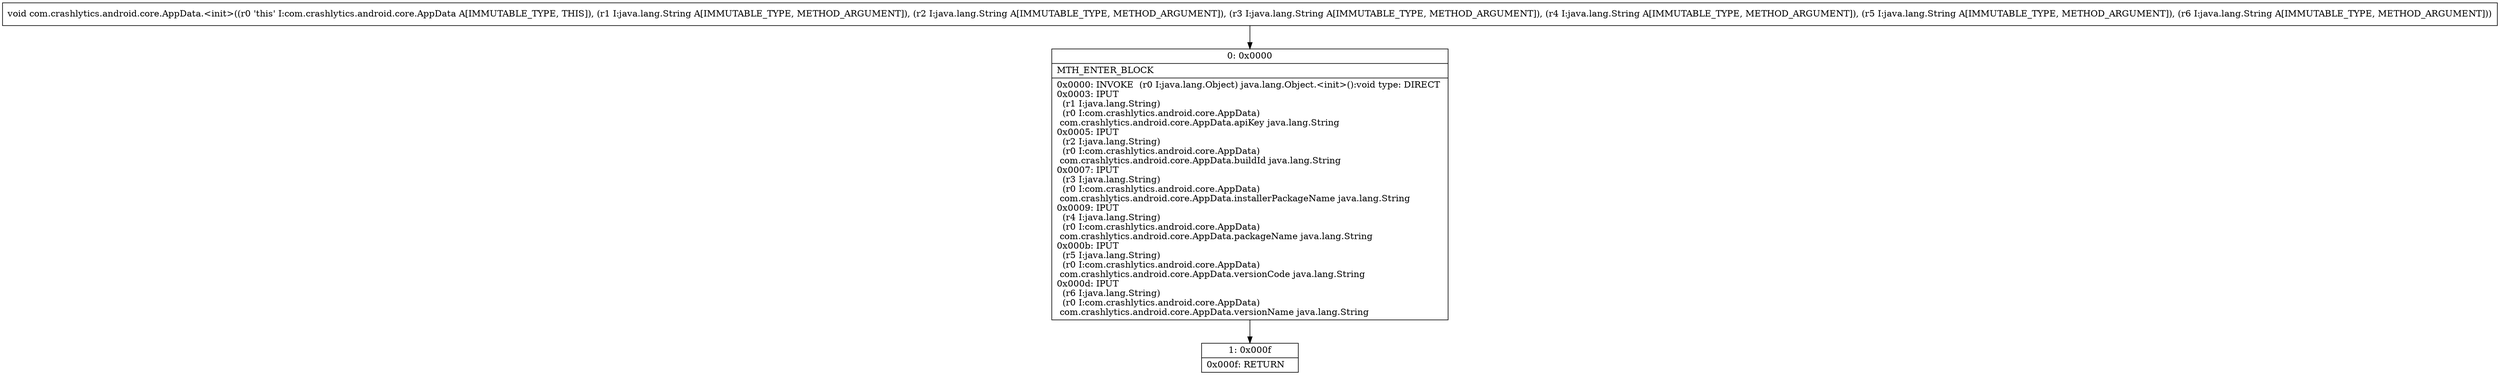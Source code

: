 digraph "CFG forcom.crashlytics.android.core.AppData.\<init\>(Ljava\/lang\/String;Ljava\/lang\/String;Ljava\/lang\/String;Ljava\/lang\/String;Ljava\/lang\/String;Ljava\/lang\/String;)V" {
Node_0 [shape=record,label="{0\:\ 0x0000|MTH_ENTER_BLOCK\l|0x0000: INVOKE  (r0 I:java.lang.Object) java.lang.Object.\<init\>():void type: DIRECT \l0x0003: IPUT  \l  (r1 I:java.lang.String)\l  (r0 I:com.crashlytics.android.core.AppData)\l com.crashlytics.android.core.AppData.apiKey java.lang.String \l0x0005: IPUT  \l  (r2 I:java.lang.String)\l  (r0 I:com.crashlytics.android.core.AppData)\l com.crashlytics.android.core.AppData.buildId java.lang.String \l0x0007: IPUT  \l  (r3 I:java.lang.String)\l  (r0 I:com.crashlytics.android.core.AppData)\l com.crashlytics.android.core.AppData.installerPackageName java.lang.String \l0x0009: IPUT  \l  (r4 I:java.lang.String)\l  (r0 I:com.crashlytics.android.core.AppData)\l com.crashlytics.android.core.AppData.packageName java.lang.String \l0x000b: IPUT  \l  (r5 I:java.lang.String)\l  (r0 I:com.crashlytics.android.core.AppData)\l com.crashlytics.android.core.AppData.versionCode java.lang.String \l0x000d: IPUT  \l  (r6 I:java.lang.String)\l  (r0 I:com.crashlytics.android.core.AppData)\l com.crashlytics.android.core.AppData.versionName java.lang.String \l}"];
Node_1 [shape=record,label="{1\:\ 0x000f|0x000f: RETURN   \l}"];
MethodNode[shape=record,label="{void com.crashlytics.android.core.AppData.\<init\>((r0 'this' I:com.crashlytics.android.core.AppData A[IMMUTABLE_TYPE, THIS]), (r1 I:java.lang.String A[IMMUTABLE_TYPE, METHOD_ARGUMENT]), (r2 I:java.lang.String A[IMMUTABLE_TYPE, METHOD_ARGUMENT]), (r3 I:java.lang.String A[IMMUTABLE_TYPE, METHOD_ARGUMENT]), (r4 I:java.lang.String A[IMMUTABLE_TYPE, METHOD_ARGUMENT]), (r5 I:java.lang.String A[IMMUTABLE_TYPE, METHOD_ARGUMENT]), (r6 I:java.lang.String A[IMMUTABLE_TYPE, METHOD_ARGUMENT])) }"];
MethodNode -> Node_0;
Node_0 -> Node_1;
}

